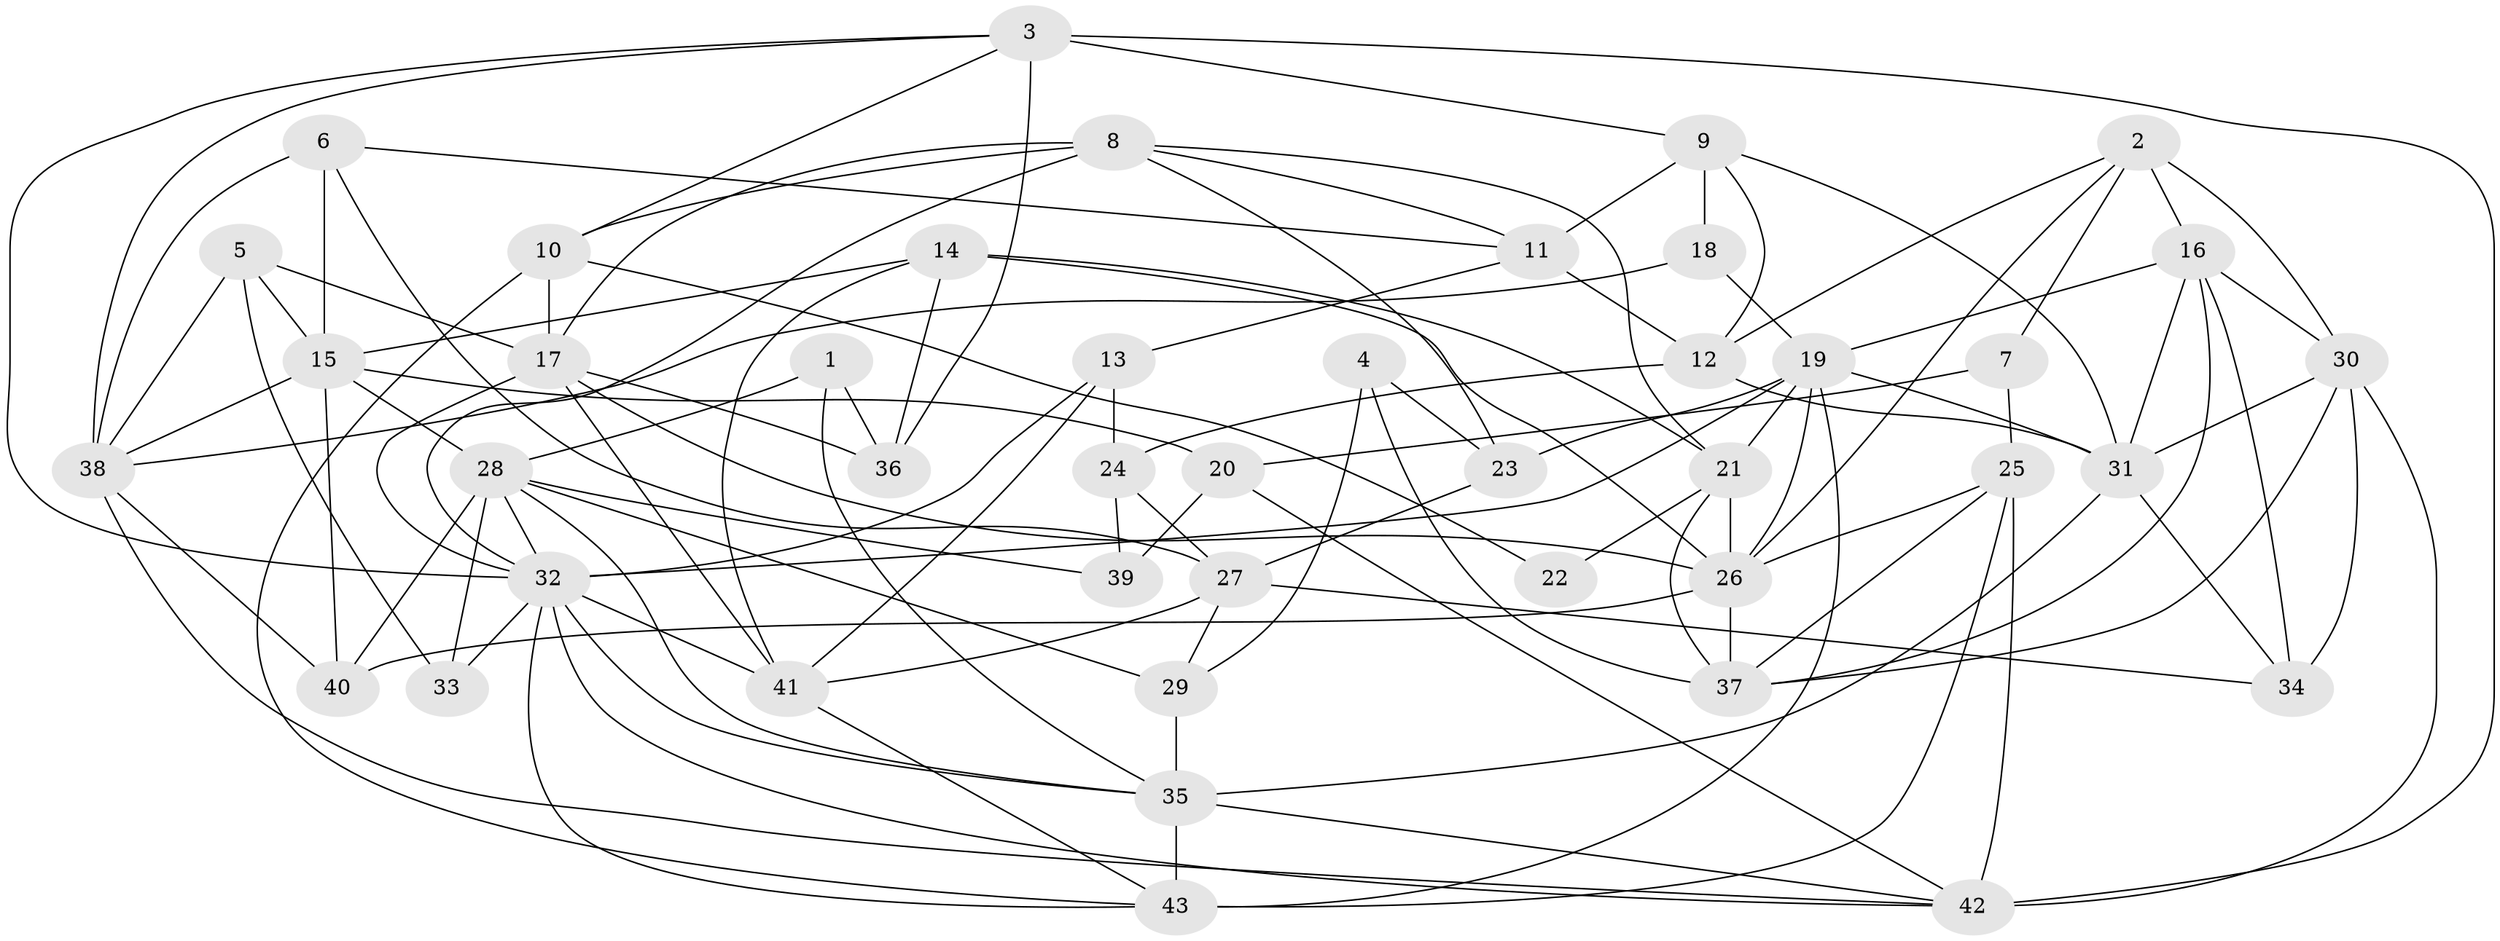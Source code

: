 // original degree distribution, {2: 0.1511627906976744, 4: 0.37209302325581395, 5: 0.1744186046511628, 3: 0.18604651162790697, 6: 0.046511627906976744, 7: 0.05813953488372093, 8: 0.011627906976744186}
// Generated by graph-tools (version 1.1) at 2025/01/03/09/25 03:01:59]
// undirected, 43 vertices, 113 edges
graph export_dot {
graph [start="1"]
  node [color=gray90,style=filled];
  1;
  2;
  3;
  4;
  5;
  6;
  7;
  8;
  9;
  10;
  11;
  12;
  13;
  14;
  15;
  16;
  17;
  18;
  19;
  20;
  21;
  22;
  23;
  24;
  25;
  26;
  27;
  28;
  29;
  30;
  31;
  32;
  33;
  34;
  35;
  36;
  37;
  38;
  39;
  40;
  41;
  42;
  43;
  1 -- 28 [weight=1.0];
  1 -- 35 [weight=1.0];
  1 -- 36 [weight=1.0];
  2 -- 7 [weight=1.0];
  2 -- 12 [weight=1.0];
  2 -- 16 [weight=1.0];
  2 -- 26 [weight=1.0];
  2 -- 30 [weight=2.0];
  3 -- 9 [weight=1.0];
  3 -- 10 [weight=1.0];
  3 -- 32 [weight=1.0];
  3 -- 36 [weight=2.0];
  3 -- 38 [weight=1.0];
  3 -- 42 [weight=1.0];
  4 -- 23 [weight=1.0];
  4 -- 29 [weight=1.0];
  4 -- 37 [weight=2.0];
  5 -- 15 [weight=1.0];
  5 -- 17 [weight=1.0];
  5 -- 33 [weight=1.0];
  5 -- 38 [weight=1.0];
  6 -- 11 [weight=1.0];
  6 -- 15 [weight=1.0];
  6 -- 27 [weight=1.0];
  6 -- 38 [weight=2.0];
  7 -- 20 [weight=1.0];
  7 -- 25 [weight=1.0];
  8 -- 10 [weight=2.0];
  8 -- 11 [weight=1.0];
  8 -- 17 [weight=1.0];
  8 -- 21 [weight=1.0];
  8 -- 23 [weight=1.0];
  8 -- 32 [weight=1.0];
  9 -- 11 [weight=1.0];
  9 -- 12 [weight=1.0];
  9 -- 18 [weight=1.0];
  9 -- 31 [weight=1.0];
  10 -- 17 [weight=1.0];
  10 -- 22 [weight=1.0];
  10 -- 43 [weight=1.0];
  11 -- 12 [weight=1.0];
  11 -- 13 [weight=1.0];
  12 -- 24 [weight=1.0];
  12 -- 31 [weight=1.0];
  13 -- 24 [weight=1.0];
  13 -- 32 [weight=1.0];
  13 -- 41 [weight=2.0];
  14 -- 15 [weight=1.0];
  14 -- 21 [weight=1.0];
  14 -- 26 [weight=1.0];
  14 -- 36 [weight=1.0];
  14 -- 41 [weight=1.0];
  15 -- 20 [weight=1.0];
  15 -- 28 [weight=1.0];
  15 -- 38 [weight=1.0];
  15 -- 40 [weight=1.0];
  16 -- 19 [weight=1.0];
  16 -- 30 [weight=1.0];
  16 -- 31 [weight=1.0];
  16 -- 34 [weight=1.0];
  16 -- 37 [weight=1.0];
  17 -- 26 [weight=1.0];
  17 -- 32 [weight=1.0];
  17 -- 36 [weight=1.0];
  17 -- 41 [weight=1.0];
  18 -- 19 [weight=1.0];
  18 -- 38 [weight=1.0];
  19 -- 21 [weight=1.0];
  19 -- 23 [weight=1.0];
  19 -- 26 [weight=2.0];
  19 -- 31 [weight=1.0];
  19 -- 32 [weight=1.0];
  19 -- 43 [weight=2.0];
  20 -- 39 [weight=1.0];
  20 -- 42 [weight=1.0];
  21 -- 22 [weight=1.0];
  21 -- 26 [weight=1.0];
  21 -- 37 [weight=1.0];
  23 -- 27 [weight=1.0];
  24 -- 27 [weight=1.0];
  24 -- 39 [weight=1.0];
  25 -- 26 [weight=1.0];
  25 -- 37 [weight=1.0];
  25 -- 42 [weight=1.0];
  25 -- 43 [weight=1.0];
  26 -- 37 [weight=1.0];
  26 -- 40 [weight=2.0];
  27 -- 29 [weight=1.0];
  27 -- 34 [weight=1.0];
  27 -- 41 [weight=1.0];
  28 -- 29 [weight=2.0];
  28 -- 32 [weight=1.0];
  28 -- 33 [weight=1.0];
  28 -- 35 [weight=1.0];
  28 -- 39 [weight=1.0];
  28 -- 40 [weight=1.0];
  29 -- 35 [weight=1.0];
  30 -- 31 [weight=1.0];
  30 -- 34 [weight=1.0];
  30 -- 37 [weight=1.0];
  30 -- 42 [weight=1.0];
  31 -- 34 [weight=1.0];
  31 -- 35 [weight=2.0];
  32 -- 33 [weight=1.0];
  32 -- 35 [weight=1.0];
  32 -- 41 [weight=3.0];
  32 -- 42 [weight=1.0];
  32 -- 43 [weight=1.0];
  35 -- 42 [weight=1.0];
  35 -- 43 [weight=1.0];
  38 -- 40 [weight=1.0];
  38 -- 42 [weight=1.0];
  41 -- 43 [weight=1.0];
}
